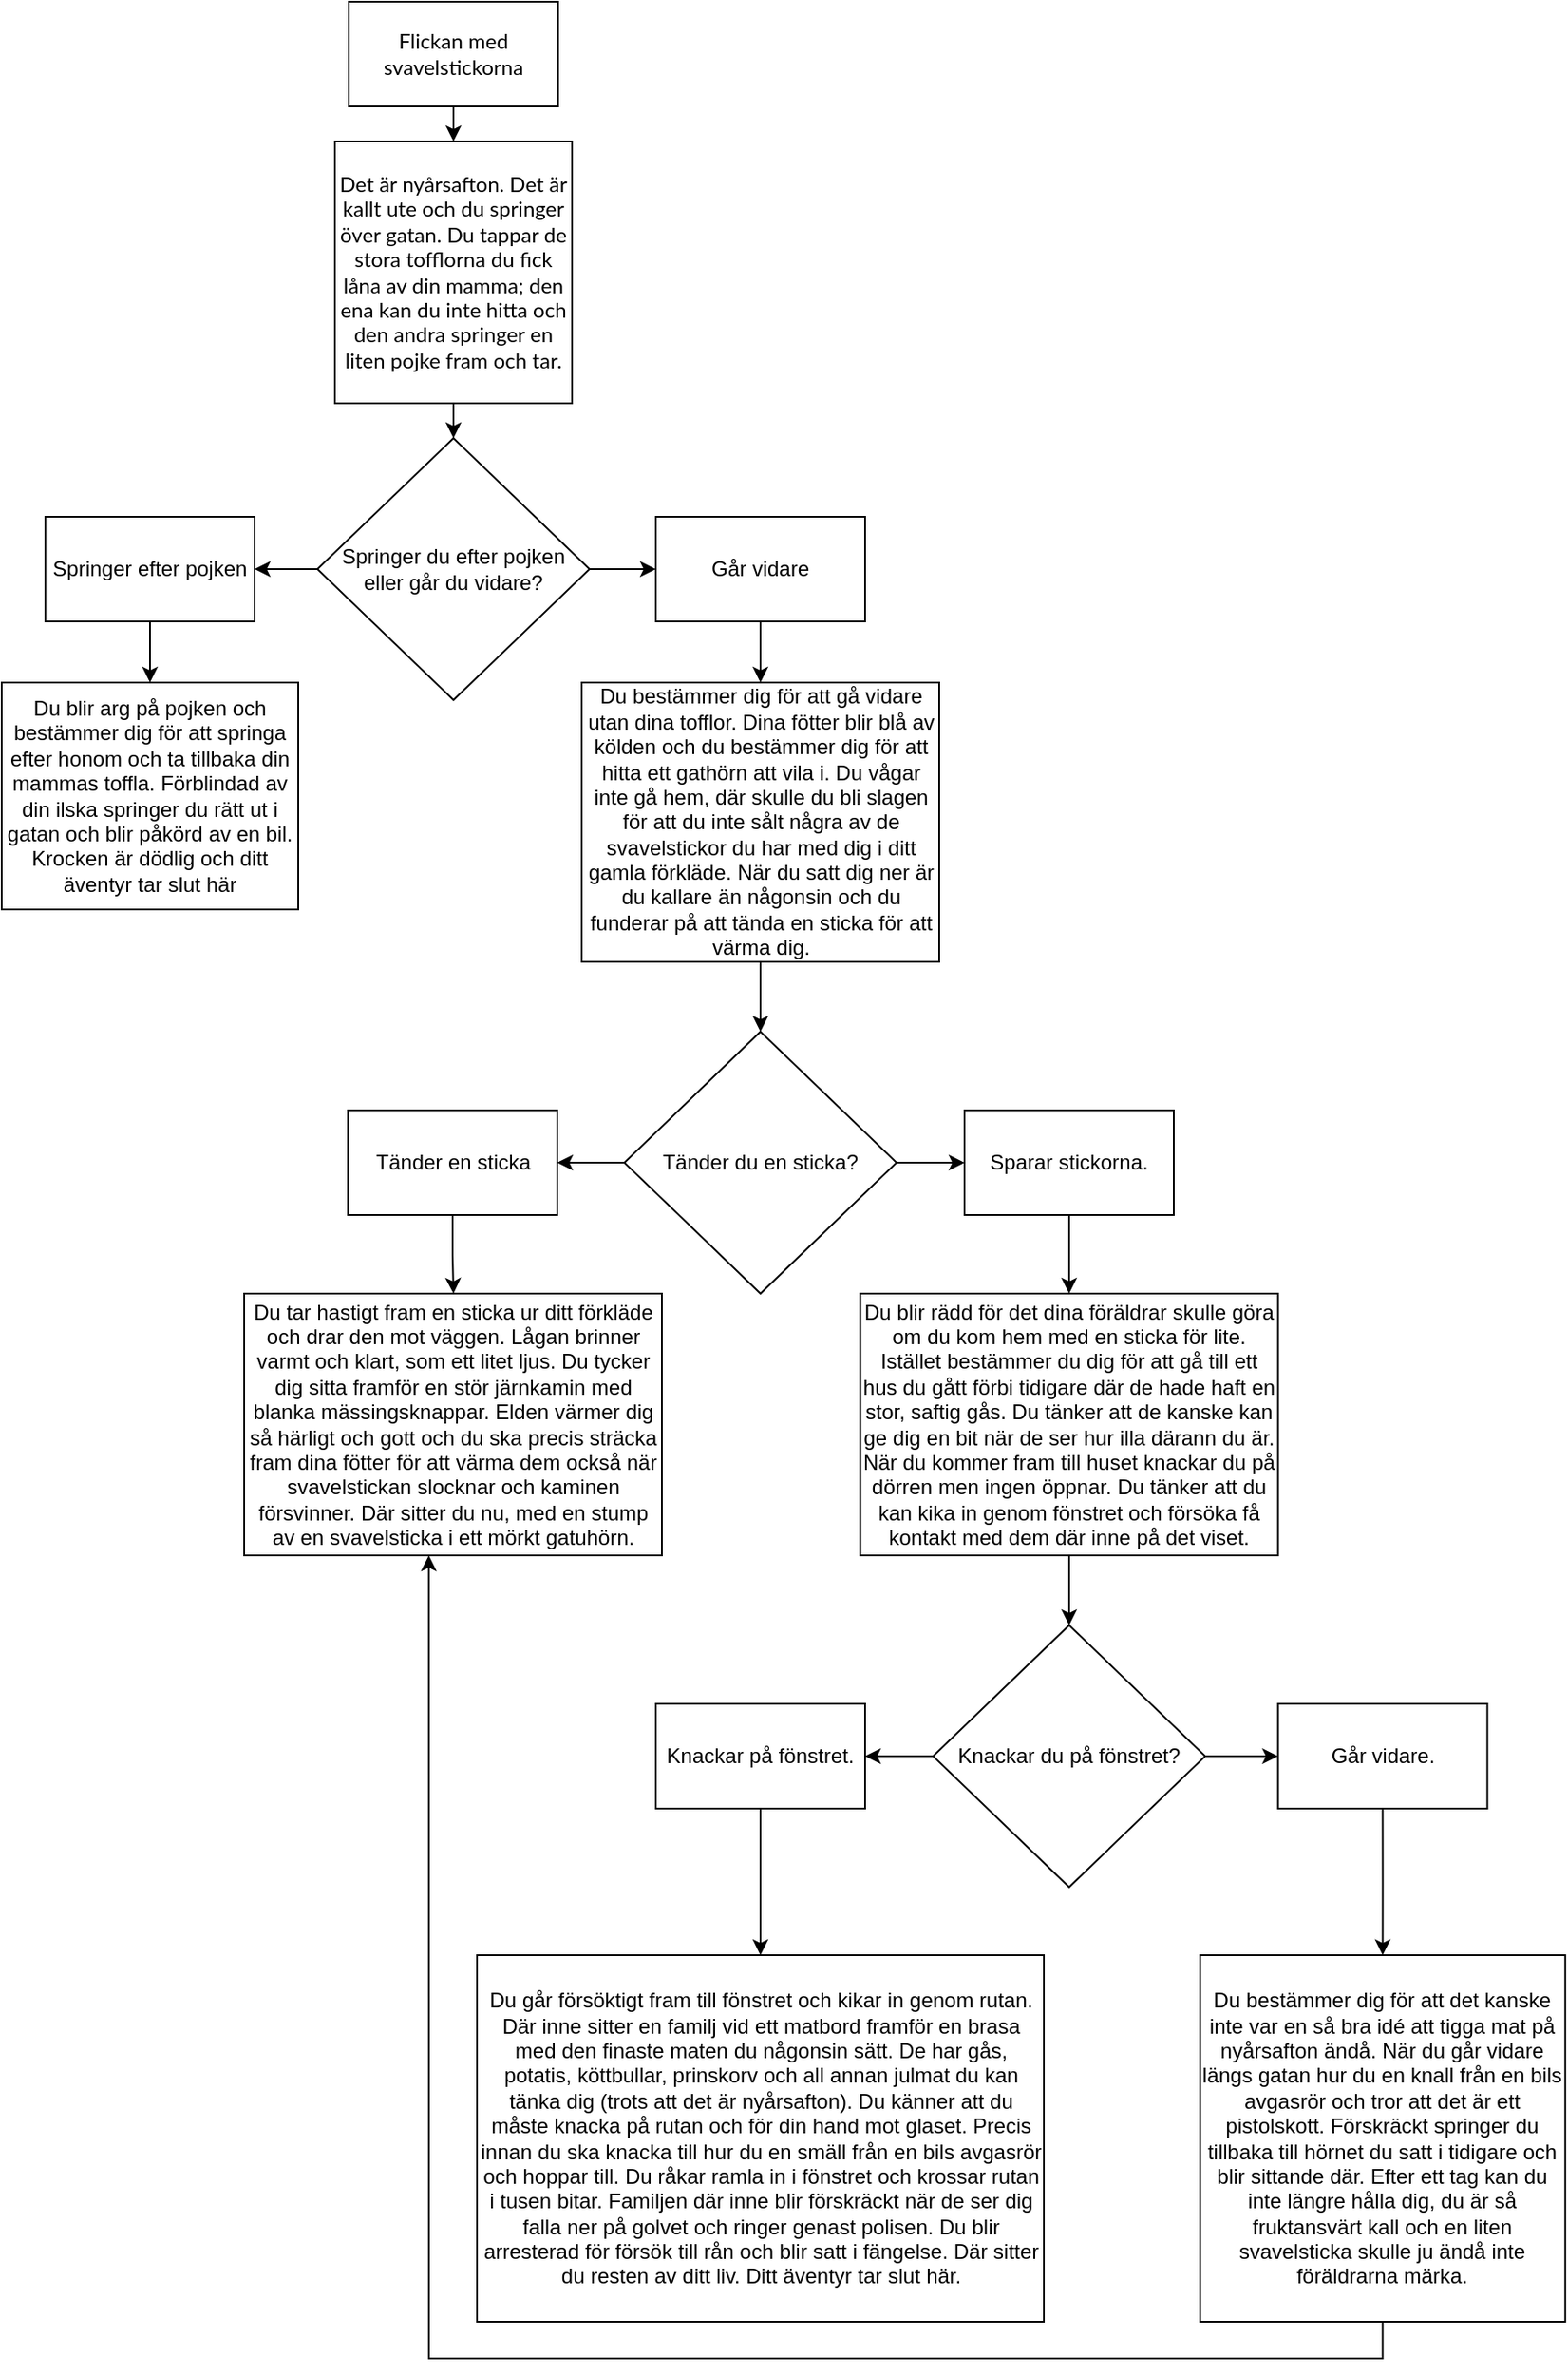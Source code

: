 <mxfile version="13.7.8" type="github">
  <diagram id="jdRcSwUgP4hVE9HtZku5" name="Page-1">
    <mxGraphModel dx="1483" dy="783" grid="1" gridSize="10" guides="1" tooltips="1" connect="1" arrows="1" fold="1" page="1" pageScale="1" pageWidth="827" pageHeight="1169" math="0" shadow="0">
      <root>
        <mxCell id="0" />
        <mxCell id="1" parent="0" />
        <mxCell id="UX_-AMyyP0LKr-C7d2qy-6" style="edgeStyle=orthogonalEdgeStyle;rounded=0;orthogonalLoop=1;jettySize=auto;html=1;exitX=0.5;exitY=1;exitDx=0;exitDy=0;entryX=0.5;entryY=0;entryDx=0;entryDy=0;" parent="1" source="UX_-AMyyP0LKr-C7d2qy-1" target="UX_-AMyyP0LKr-C7d2qy-3" edge="1">
          <mxGeometry relative="1" as="geometry" />
        </mxCell>
        <mxCell id="UX_-AMyyP0LKr-C7d2qy-1" value="&lt;font face=&quot;Lato&quot; data-font-src=&quot;https://fonts.googleapis.com/css?family=Lato&quot;&gt;Flickan med svavelstickorna&lt;/font&gt;" style="rounded=0;whiteSpace=wrap;html=1;" parent="1" vertex="1">
          <mxGeometry x="354" y="50" width="120" height="60" as="geometry" />
        </mxCell>
        <mxCell id="UX_-AMyyP0LKr-C7d2qy-5" style="edgeStyle=orthogonalEdgeStyle;rounded=0;orthogonalLoop=1;jettySize=auto;html=1;exitX=0.5;exitY=1;exitDx=0;exitDy=0;entryX=0.5;entryY=0;entryDx=0;entryDy=0;" parent="1" source="UX_-AMyyP0LKr-C7d2qy-3" target="UX_-AMyyP0LKr-C7d2qy-4" edge="1">
          <mxGeometry relative="1" as="geometry" />
        </mxCell>
        <mxCell id="UX_-AMyyP0LKr-C7d2qy-3" value="&lt;font face=&quot;Lato&quot; data-font-src=&quot;https://fonts.googleapis.com/css?family=Lato&quot;&gt;Det är nyårsafton. Det är kallt ute och du springer över gatan. Du tappar de stora tofflorna du fick låna av din mamma; den ena kan du inte hitta och den andra springer en liten pojke fram och tar.&lt;/font&gt;" style="rounded=0;whiteSpace=wrap;html=1;" parent="1" vertex="1">
          <mxGeometry x="346" y="130" width="136" height="150" as="geometry" />
        </mxCell>
        <mxCell id="VmeXF4eYFCnjakDmaYNP-16" style="edgeStyle=orthogonalEdgeStyle;rounded=0;orthogonalLoop=1;jettySize=auto;html=1;exitX=0;exitY=0.5;exitDx=0;exitDy=0;entryX=1;entryY=0.5;entryDx=0;entryDy=0;" edge="1" parent="1" source="UX_-AMyyP0LKr-C7d2qy-4" target="VmeXF4eYFCnjakDmaYNP-1">
          <mxGeometry relative="1" as="geometry" />
        </mxCell>
        <mxCell id="VmeXF4eYFCnjakDmaYNP-18" style="edgeStyle=orthogonalEdgeStyle;rounded=0;orthogonalLoop=1;jettySize=auto;html=1;exitX=1;exitY=0.5;exitDx=0;exitDy=0;entryX=0;entryY=0.5;entryDx=0;entryDy=0;" edge="1" parent="1" source="UX_-AMyyP0LKr-C7d2qy-4" target="VmeXF4eYFCnjakDmaYNP-2">
          <mxGeometry relative="1" as="geometry" />
        </mxCell>
        <mxCell id="UX_-AMyyP0LKr-C7d2qy-4" value="Springer du efter pojken eller går du vidare?" style="rhombus;whiteSpace=wrap;html=1;" parent="1" vertex="1">
          <mxGeometry x="336" y="300" width="156" height="150" as="geometry" />
        </mxCell>
        <mxCell id="VmeXF4eYFCnjakDmaYNP-17" style="edgeStyle=orthogonalEdgeStyle;rounded=0;orthogonalLoop=1;jettySize=auto;html=1;exitX=0.5;exitY=1;exitDx=0;exitDy=0;entryX=0.5;entryY=0;entryDx=0;entryDy=0;" edge="1" parent="1" source="VmeXF4eYFCnjakDmaYNP-1" target="VmeXF4eYFCnjakDmaYNP-3">
          <mxGeometry relative="1" as="geometry" />
        </mxCell>
        <mxCell id="VmeXF4eYFCnjakDmaYNP-1" value="Springer efter pojken" style="rounded=0;whiteSpace=wrap;html=1;" vertex="1" parent="1">
          <mxGeometry x="180" y="345" width="120" height="60" as="geometry" />
        </mxCell>
        <mxCell id="VmeXF4eYFCnjakDmaYNP-19" style="edgeStyle=orthogonalEdgeStyle;rounded=0;orthogonalLoop=1;jettySize=auto;html=1;exitX=0.5;exitY=1;exitDx=0;exitDy=0;entryX=0.5;entryY=0;entryDx=0;entryDy=0;" edge="1" parent="1" source="VmeXF4eYFCnjakDmaYNP-2" target="VmeXF4eYFCnjakDmaYNP-5">
          <mxGeometry relative="1" as="geometry" />
        </mxCell>
        <mxCell id="VmeXF4eYFCnjakDmaYNP-2" value="Går vidare" style="rounded=0;whiteSpace=wrap;html=1;" vertex="1" parent="1">
          <mxGeometry x="530" y="345" width="120" height="60" as="geometry" />
        </mxCell>
        <mxCell id="VmeXF4eYFCnjakDmaYNP-3" value="Du blir arg på pojken och bestämmer dig för att springa efter honom och ta tillbaka din mammas toffla. Förblindad av din ilska springer du rätt ut i gatan och blir påkörd av en bil. Krocken är dödlig och ditt äventyr tar slut här" style="rounded=0;whiteSpace=wrap;html=1;" vertex="1" parent="1">
          <mxGeometry x="155" y="440" width="170" height="130" as="geometry" />
        </mxCell>
        <mxCell id="VmeXF4eYFCnjakDmaYNP-20" style="edgeStyle=orthogonalEdgeStyle;rounded=0;orthogonalLoop=1;jettySize=auto;html=1;exitX=0.5;exitY=1;exitDx=0;exitDy=0;entryX=0.5;entryY=0;entryDx=0;entryDy=0;" edge="1" parent="1" source="VmeXF4eYFCnjakDmaYNP-5" target="VmeXF4eYFCnjakDmaYNP-6">
          <mxGeometry relative="1" as="geometry" />
        </mxCell>
        <mxCell id="VmeXF4eYFCnjakDmaYNP-5" value="Du bestämmer dig för att gå vidare utan dina tofflor. Dina fötter blir blå av kölden och du bestämmer dig för att hitta ett gathörn att vila i. Du vågar inte gå hem, där skulle du bli slagen för att du inte sålt några av de svavelstickor du har med dig i ditt gamla förkläde. När du satt dig ner är du kallare än någonsin och du funderar på att tända en sticka för att värma dig." style="rounded=0;whiteSpace=wrap;html=1;" vertex="1" parent="1">
          <mxGeometry x="487.5" y="440" width="205" height="160" as="geometry" />
        </mxCell>
        <mxCell id="VmeXF4eYFCnjakDmaYNP-21" style="edgeStyle=orthogonalEdgeStyle;rounded=0;orthogonalLoop=1;jettySize=auto;html=1;exitX=0;exitY=0.5;exitDx=0;exitDy=0;entryX=1;entryY=0.5;entryDx=0;entryDy=0;" edge="1" parent="1" source="VmeXF4eYFCnjakDmaYNP-6" target="VmeXF4eYFCnjakDmaYNP-7">
          <mxGeometry relative="1" as="geometry" />
        </mxCell>
        <mxCell id="VmeXF4eYFCnjakDmaYNP-22" style="edgeStyle=orthogonalEdgeStyle;rounded=0;orthogonalLoop=1;jettySize=auto;html=1;exitX=1;exitY=0.5;exitDx=0;exitDy=0;entryX=0;entryY=0.5;entryDx=0;entryDy=0;" edge="1" parent="1" source="VmeXF4eYFCnjakDmaYNP-6" target="VmeXF4eYFCnjakDmaYNP-8">
          <mxGeometry relative="1" as="geometry" />
        </mxCell>
        <mxCell id="VmeXF4eYFCnjakDmaYNP-6" value="Tänder du en sticka?" style="rhombus;whiteSpace=wrap;html=1;" vertex="1" parent="1">
          <mxGeometry x="512" y="640" width="156" height="150" as="geometry" />
        </mxCell>
        <mxCell id="VmeXF4eYFCnjakDmaYNP-24" style="edgeStyle=orthogonalEdgeStyle;rounded=0;orthogonalLoop=1;jettySize=auto;html=1;exitX=0.5;exitY=1;exitDx=0;exitDy=0;entryX=0.5;entryY=0;entryDx=0;entryDy=0;" edge="1" parent="1" source="VmeXF4eYFCnjakDmaYNP-7" target="VmeXF4eYFCnjakDmaYNP-15">
          <mxGeometry relative="1" as="geometry">
            <Array as="points">
              <mxPoint x="414" y="768" />
              <mxPoint x="414" y="768" />
              <mxPoint x="414" y="790" />
            </Array>
          </mxGeometry>
        </mxCell>
        <mxCell id="VmeXF4eYFCnjakDmaYNP-7" value="Tänder en sticka" style="rounded=0;whiteSpace=wrap;html=1;" vertex="1" parent="1">
          <mxGeometry x="353.5" y="685" width="120" height="60" as="geometry" />
        </mxCell>
        <mxCell id="VmeXF4eYFCnjakDmaYNP-23" style="edgeStyle=orthogonalEdgeStyle;rounded=0;orthogonalLoop=1;jettySize=auto;html=1;exitX=0.5;exitY=1;exitDx=0;exitDy=0;entryX=0.5;entryY=0;entryDx=0;entryDy=0;" edge="1" parent="1" source="VmeXF4eYFCnjakDmaYNP-8" target="VmeXF4eYFCnjakDmaYNP-9">
          <mxGeometry relative="1" as="geometry" />
        </mxCell>
        <mxCell id="VmeXF4eYFCnjakDmaYNP-8" value="Sparar stickorna." style="rounded=0;whiteSpace=wrap;html=1;" vertex="1" parent="1">
          <mxGeometry x="707" y="685" width="120" height="60" as="geometry" />
        </mxCell>
        <mxCell id="VmeXF4eYFCnjakDmaYNP-25" style="edgeStyle=orthogonalEdgeStyle;rounded=0;orthogonalLoop=1;jettySize=auto;html=1;exitX=0.5;exitY=1;exitDx=0;exitDy=0;entryX=0.5;entryY=0;entryDx=0;entryDy=0;" edge="1" parent="1" source="VmeXF4eYFCnjakDmaYNP-9" target="VmeXF4eYFCnjakDmaYNP-10">
          <mxGeometry relative="1" as="geometry" />
        </mxCell>
        <mxCell id="VmeXF4eYFCnjakDmaYNP-9" value="Du blir rädd för det dina föräldrar skulle göra om du kom hem med en sticka för lite. Istället bestämmer du dig för att gå till ett hus du gått förbi tidigare där de hade haft en stor, saftig gås. Du tänker att de kanske kan ge dig en bit när de ser hur illa därann du är.&lt;br&gt;När du kommer fram till huset knackar du på dörren men ingen öppnar. Du tänker att du kan kika in genom fönstret och försöka få kontakt med dem där inne på det viset." style="rounded=0;whiteSpace=wrap;html=1;" vertex="1" parent="1">
          <mxGeometry x="647.25" y="790" width="239.5" height="150" as="geometry" />
        </mxCell>
        <mxCell id="VmeXF4eYFCnjakDmaYNP-26" style="edgeStyle=orthogonalEdgeStyle;rounded=0;orthogonalLoop=1;jettySize=auto;html=1;exitX=0;exitY=0.5;exitDx=0;exitDy=0;entryX=1;entryY=0.5;entryDx=0;entryDy=0;" edge="1" parent="1" source="VmeXF4eYFCnjakDmaYNP-10" target="VmeXF4eYFCnjakDmaYNP-11">
          <mxGeometry relative="1" as="geometry" />
        </mxCell>
        <mxCell id="VmeXF4eYFCnjakDmaYNP-27" style="edgeStyle=orthogonalEdgeStyle;rounded=0;orthogonalLoop=1;jettySize=auto;html=1;exitX=1;exitY=0.5;exitDx=0;exitDy=0;entryX=0;entryY=0.5;entryDx=0;entryDy=0;" edge="1" parent="1" source="VmeXF4eYFCnjakDmaYNP-10" target="VmeXF4eYFCnjakDmaYNP-12">
          <mxGeometry relative="1" as="geometry" />
        </mxCell>
        <mxCell id="VmeXF4eYFCnjakDmaYNP-10" value="Knackar du på fönstret?" style="rhombus;whiteSpace=wrap;html=1;" vertex="1" parent="1">
          <mxGeometry x="689" y="980" width="156" height="150" as="geometry" />
        </mxCell>
        <mxCell id="VmeXF4eYFCnjakDmaYNP-29" style="edgeStyle=orthogonalEdgeStyle;rounded=0;orthogonalLoop=1;jettySize=auto;html=1;exitX=0.5;exitY=1;exitDx=0;exitDy=0;entryX=0.5;entryY=0;entryDx=0;entryDy=0;" edge="1" parent="1" source="VmeXF4eYFCnjakDmaYNP-11" target="VmeXF4eYFCnjakDmaYNP-13">
          <mxGeometry relative="1" as="geometry" />
        </mxCell>
        <mxCell id="VmeXF4eYFCnjakDmaYNP-11" value="Knackar på fönstret." style="rounded=0;whiteSpace=wrap;html=1;" vertex="1" parent="1">
          <mxGeometry x="530" y="1025" width="120" height="60" as="geometry" />
        </mxCell>
        <mxCell id="VmeXF4eYFCnjakDmaYNP-28" style="edgeStyle=orthogonalEdgeStyle;rounded=0;orthogonalLoop=1;jettySize=auto;html=1;exitX=0.5;exitY=1;exitDx=0;exitDy=0;" edge="1" parent="1" source="VmeXF4eYFCnjakDmaYNP-12" target="VmeXF4eYFCnjakDmaYNP-14">
          <mxGeometry relative="1" as="geometry" />
        </mxCell>
        <mxCell id="VmeXF4eYFCnjakDmaYNP-12" value="Går vidare." style="rounded=0;whiteSpace=wrap;html=1;" vertex="1" parent="1">
          <mxGeometry x="886.75" y="1025" width="120" height="60" as="geometry" />
        </mxCell>
        <mxCell id="VmeXF4eYFCnjakDmaYNP-13" value="Du går försöktigt fram till fönstret och kikar in genom rutan. Där inne sitter en familj vid ett matbord framför en brasa med den finaste maten du någonsin sätt. De har gås, potatis, köttbullar, prinskorv och all annan julmat du kan tänka dig (trots att det är nyårsafton). Du känner att du måste knacka på rutan och för din hand mot glaset. Precis innan du ska knacka till hur du en smäll från en bils avgasrör och hoppar till. Du råkar ramla in i fönstret och krossar rutan i tusen bitar. Familjen där inne blir förskräckt när de ser dig falla ner på golvet och ringer genast polisen. Du blir arresterad för försök till rån och blir satt i fängelse. Där sitter du resten av ditt liv. Ditt äventyr tar slut här." style="rounded=0;whiteSpace=wrap;html=1;" vertex="1" parent="1">
          <mxGeometry x="427.5" y="1169" width="325" height="210" as="geometry" />
        </mxCell>
        <mxCell id="VmeXF4eYFCnjakDmaYNP-30" style="edgeStyle=orthogonalEdgeStyle;rounded=0;orthogonalLoop=1;jettySize=auto;html=1;entryX=0.442;entryY=1;entryDx=0;entryDy=0;entryPerimeter=0;" edge="1" parent="1" source="VmeXF4eYFCnjakDmaYNP-14" target="VmeXF4eYFCnjakDmaYNP-15">
          <mxGeometry relative="1" as="geometry">
            <Array as="points">
              <mxPoint x="947" y="1400" />
              <mxPoint x="400" y="1400" />
            </Array>
          </mxGeometry>
        </mxCell>
        <mxCell id="VmeXF4eYFCnjakDmaYNP-14" value="Du bestämmer dig för att det kanske inte var en så bra idé att tigga mat på nyårsafton ändå. När du går vidare längs gatan hur du en knall från en bils avgasrör och tror att det är ett pistolskott. Förskräckt springer du tillbaka till hörnet du satt i tidigare och blir sittande där. Efter ett tag kan du inte längre hålla dig, du är så fruktansvärt kall och en liten svavelsticka skulle ju ändå inte föräldrarna märka." style="rounded=0;whiteSpace=wrap;html=1;" vertex="1" parent="1">
          <mxGeometry x="842.13" y="1169" width="209.25" height="210" as="geometry" />
        </mxCell>
        <mxCell id="VmeXF4eYFCnjakDmaYNP-15" value="&lt;span&gt;Du tar hastigt fram en sticka ur ditt förkläde och drar den mot väggen. Lågan brinner varmt och klart, som ett litet ljus. Du tycker dig sitta framför en stör järnkamin med blanka mässingsknappar. Elden värmer dig så härligt och gott och du ska precis sträcka fram dina fötter för att värma dem också när svavelstickan slocknar och kaminen försvinner. Där sitter du nu, med en stump av en svavelsticka i ett mörkt gatuhörn.&lt;/span&gt;" style="rounded=0;whiteSpace=wrap;html=1;" vertex="1" parent="1">
          <mxGeometry x="294" y="790" width="239.5" height="150" as="geometry" />
        </mxCell>
      </root>
    </mxGraphModel>
  </diagram>
</mxfile>
